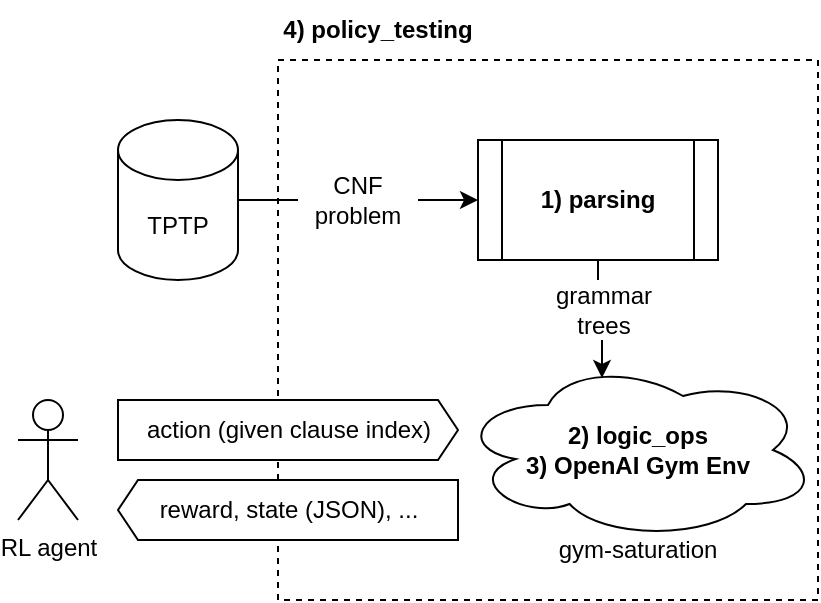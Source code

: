 <mxfile version="15.4.1"><diagram id="FIKOx0V4JubpTvFe-I_w" name="Page-1"><mxGraphModel dx="782" dy="513" grid="1" gridSize="10" guides="1" tooltips="1" connect="1" arrows="1" fold="1" page="1" pageScale="1" pageWidth="827" pageHeight="1169" math="0" shadow="0"><root><mxCell id="0"/><mxCell id="1" parent="0"/><mxCell id="24V5TwWWhMWu9b95JqfC-21" value="" style="whiteSpace=wrap;html=1;aspect=fixed;dashed=1;" vertex="1" parent="1"><mxGeometry x="220" y="100" width="270" height="270" as="geometry"/></mxCell><mxCell id="24V5TwWWhMWu9b95JqfC-1" value="&lt;div&gt;&lt;b&gt;2) logic_ops&lt;/b&gt;&lt;/div&gt;&lt;div&gt;&lt;b&gt;3) OpenAI Gym Env&lt;/b&gt;&lt;br&gt;&lt;/div&gt;" style="ellipse;shape=cloud;whiteSpace=wrap;html=1;" vertex="1" parent="1"><mxGeometry x="310" y="250" width="180" height="90" as="geometry"/></mxCell><mxCell id="24V5TwWWhMWu9b95JqfC-2" value="RL agent" style="shape=umlActor;verticalLabelPosition=bottom;verticalAlign=top;html=1;outlineConnect=0;" vertex="1" parent="1"><mxGeometry x="90" y="270" width="30" height="60" as="geometry"/></mxCell><mxCell id="24V5TwWWhMWu9b95JqfC-9" value="gym-saturation" style="text;html=1;strokeColor=none;fillColor=none;align=center;verticalAlign=middle;whiteSpace=wrap;rounded=0;" vertex="1" parent="1"><mxGeometry x="345" y="330" width="110" height="30" as="geometry"/></mxCell><mxCell id="24V5TwWWhMWu9b95JqfC-12" value="action (given clause index)" style="html=1;shadow=0;dashed=0;align=center;verticalAlign=middle;shape=mxgraph.arrows2.arrow;dy=0;dx=10;notch=0;" vertex="1" parent="1"><mxGeometry x="140" y="270" width="170" height="30" as="geometry"/></mxCell><mxCell id="24V5TwWWhMWu9b95JqfC-13" value="reward, state (JSON), ..." style="html=1;shadow=0;dashed=0;align=center;verticalAlign=middle;shape=mxgraph.arrows2.arrow;dy=0;dx=10;notch=0;direction=west;" vertex="1" parent="1"><mxGeometry x="140" y="310" width="170" height="30" as="geometry"/></mxCell><mxCell id="24V5TwWWhMWu9b95JqfC-18" style="edgeStyle=orthogonalEdgeStyle;rounded=0;orthogonalLoop=1;jettySize=auto;html=1;exitX=1;exitY=0.5;exitDx=0;exitDy=0;exitPerimeter=0;entryX=0;entryY=0.5;entryDx=0;entryDy=0;startArrow=none;" edge="1" parent="1" source="24V5TwWWhMWu9b95JqfC-23" target="24V5TwWWhMWu9b95JqfC-17"><mxGeometry relative="1" as="geometry"/></mxCell><mxCell id="24V5TwWWhMWu9b95JqfC-16" value="TPTP" style="shape=cylinder3;whiteSpace=wrap;html=1;boundedLbl=1;backgroundOutline=1;size=15;" vertex="1" parent="1"><mxGeometry x="140" y="130" width="60" height="80" as="geometry"/></mxCell><mxCell id="24V5TwWWhMWu9b95JqfC-23" value="CNF problem" style="text;html=1;strokeColor=none;fillColor=none;align=center;verticalAlign=middle;whiteSpace=wrap;rounded=0;dashed=1;" vertex="1" parent="1"><mxGeometry x="230" y="155" width="60" height="30" as="geometry"/></mxCell><mxCell id="24V5TwWWhMWu9b95JqfC-28" style="edgeStyle=orthogonalEdgeStyle;rounded=0;orthogonalLoop=1;jettySize=auto;html=1;exitX=0.5;exitY=1;exitDx=0;exitDy=0;entryX=0.4;entryY=0.1;entryDx=0;entryDy=0;entryPerimeter=0;" edge="1" parent="1" source="24V5TwWWhMWu9b95JqfC-17" target="24V5TwWWhMWu9b95JqfC-1"><mxGeometry relative="1" as="geometry"/></mxCell><mxCell id="24V5TwWWhMWu9b95JqfC-17" value="&lt;b&gt;1) parsing&lt;/b&gt;" style="shape=process;whiteSpace=wrap;html=1;backgroundOutline=1;" vertex="1" parent="1"><mxGeometry x="320" y="140" width="120" height="60" as="geometry"/></mxCell><mxCell id="24V5TwWWhMWu9b95JqfC-22" value="&lt;b&gt;4) policy_testing&lt;/b&gt;" style="text;html=1;strokeColor=none;fillColor=none;align=center;verticalAlign=middle;whiteSpace=wrap;rounded=0;dashed=1;" vertex="1" parent="1"><mxGeometry x="220" y="70" width="100" height="30" as="geometry"/></mxCell><mxCell id="24V5TwWWhMWu9b95JqfC-24" value="" style="edgeStyle=orthogonalEdgeStyle;rounded=0;orthogonalLoop=1;jettySize=auto;html=1;exitX=1;exitY=0.5;exitDx=0;exitDy=0;exitPerimeter=0;entryX=0;entryY=0.5;entryDx=0;entryDy=0;endArrow=none;" edge="1" parent="1" source="24V5TwWWhMWu9b95JqfC-16" target="24V5TwWWhMWu9b95JqfC-23"><mxGeometry relative="1" as="geometry"><mxPoint x="200" y="170" as="sourcePoint"/><mxPoint x="320" y="170" as="targetPoint"/></mxGeometry></mxCell><mxCell id="24V5TwWWhMWu9b95JqfC-25" value="grammar trees&lt;br&gt;&lt;b&gt;&lt;/b&gt;" style="text;html=1;strokeColor=none;fillColor=default;align=center;verticalAlign=middle;whiteSpace=wrap;rounded=0;dashed=1;" vertex="1" parent="1"><mxGeometry x="345" y="210" width="76" height="30" as="geometry"/></mxCell></root></mxGraphModel></diagram></mxfile>